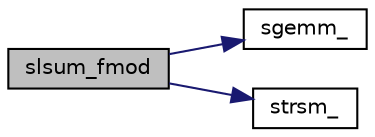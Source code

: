 digraph "slsum_fmod"
{
 // LATEX_PDF_SIZE
  edge [fontname="Helvetica",fontsize="10",labelfontname="Helvetica",labelfontsize="10"];
  node [fontname="Helvetica",fontsize="10",shape=record];
  rankdir="LR";
  Node1 [label="slsum_fmod",height=0.2,width=0.4,color="black", fillcolor="grey75", style="filled", fontcolor="black",tooltip=" "];
  Node1 -> Node2 [color="midnightblue",fontsize="10",style="solid",fontname="Helvetica"];
  Node2 [label="sgemm_",height=0.2,width=0.4,color="black", fillcolor="white", style="filled",URL="$superlu__sdefs_8h.html#ab822504d3d60a944da04997b4f91e067",tooltip=" "];
  Node1 -> Node3 [color="midnightblue",fontsize="10",style="solid",fontname="Helvetica"];
  Node3 [label="strsm_",height=0.2,width=0.4,color="black", fillcolor="white", style="filled",URL="$superlu__sdefs_8h.html#a598bb749a3e8df087d86e2a0bd9b530c",tooltip=" "];
}
